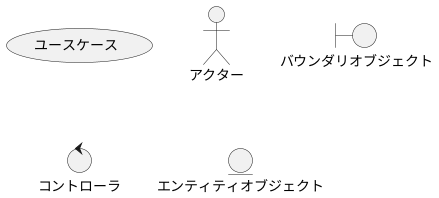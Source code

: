 @startuml demo entity

usecase ユースケース
actor アクター
boundary バウンダリオブジェクト
control コントローラ
entity エンティティオブジェクト

@enduml

@startuml demo バウンダリオブジェクト名を二つ記述して間に-または--を書くことで線を引くことができます。-と--の違いは方向（-が横向きで--が縦向き）が違います。

usecase ユースケース
actor アクター
boundary バウンダリオブジェクト
control コントローラ
entity エンティティオブジェクト

アクター -- バウンダリオブジェクト
バウンダリオブジェクト - コントローラ
コントローラ -- エンティティオブジェクト

@enduml

